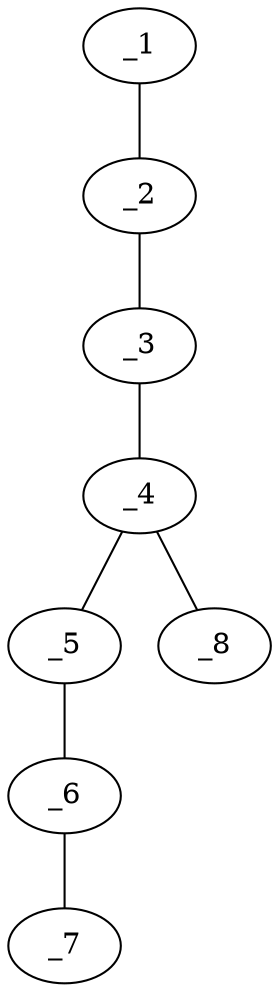 graph molid643467 {
	_1	 [charge=0,
		chem=4,
		symbol="N  ",
		x="7.1962",
		y="-0.25"];
	_2	 [charge=0,
		chem=1,
		symbol="C  ",
		x="6.3301",
		y="0.25"];
	_1 -- _2	 [valence=3];
	_3	 [charge=0,
		chem=4,
		symbol="N  ",
		x="5.4641",
		y="0.75"];
	_2 -- _3	 [valence=1];
	_4	 [charge=0,
		chem=1,
		symbol="C  ",
		x="4.5981",
		y="0.25"];
	_3 -- _4	 [valence=1];
	_5	 [charge=0,
		chem=4,
		symbol="N  ",
		x="3.7321",
		y="0.75"];
	_4 -- _5	 [valence=1];
	_8	 [charge=0,
		chem=4,
		symbol="N  ",
		x="4.5981",
		y="-0.75"];
	_4 -- _8	 [valence=2];
	_6	 [charge=0,
		chem=1,
		symbol="C  ",
		x="2.866",
		y="0.25"];
	_5 -- _6	 [valence=1];
	_7	 [charge=0,
		chem=2,
		symbol="O  ",
		x=2,
		y="0.75"];
	_6 -- _7	 [valence=1];
}
